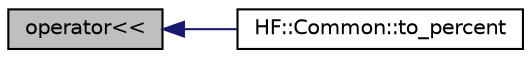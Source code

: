 digraph "operator&lt;&lt;"
{
  edge [fontname="Helvetica",fontsize="10",labelfontname="Helvetica",labelfontsize="10"];
  node [fontname="Helvetica",fontsize="10",shape=record];
  rankdir="LR";
  Node3 [label="operator\<\<",height=0.2,width=0.4,color="black", fillcolor="grey75", style="filled", fontcolor="black"];
  Node3 -> Node4 [dir="back",color="midnightblue",fontsize="10",style="solid",fontname="Helvetica"];
  Node4 [label="HF::Common::to_percent",height=0.2,width=0.4,color="black", fillcolor="white", style="filled",URL="$group__common.html#ga48196ead67669d489f7a8a6559b8b15a",tooltip="Convert a value in the [0,std::numeric_limits<T>::max()] range into a percentage. ..."];
}
